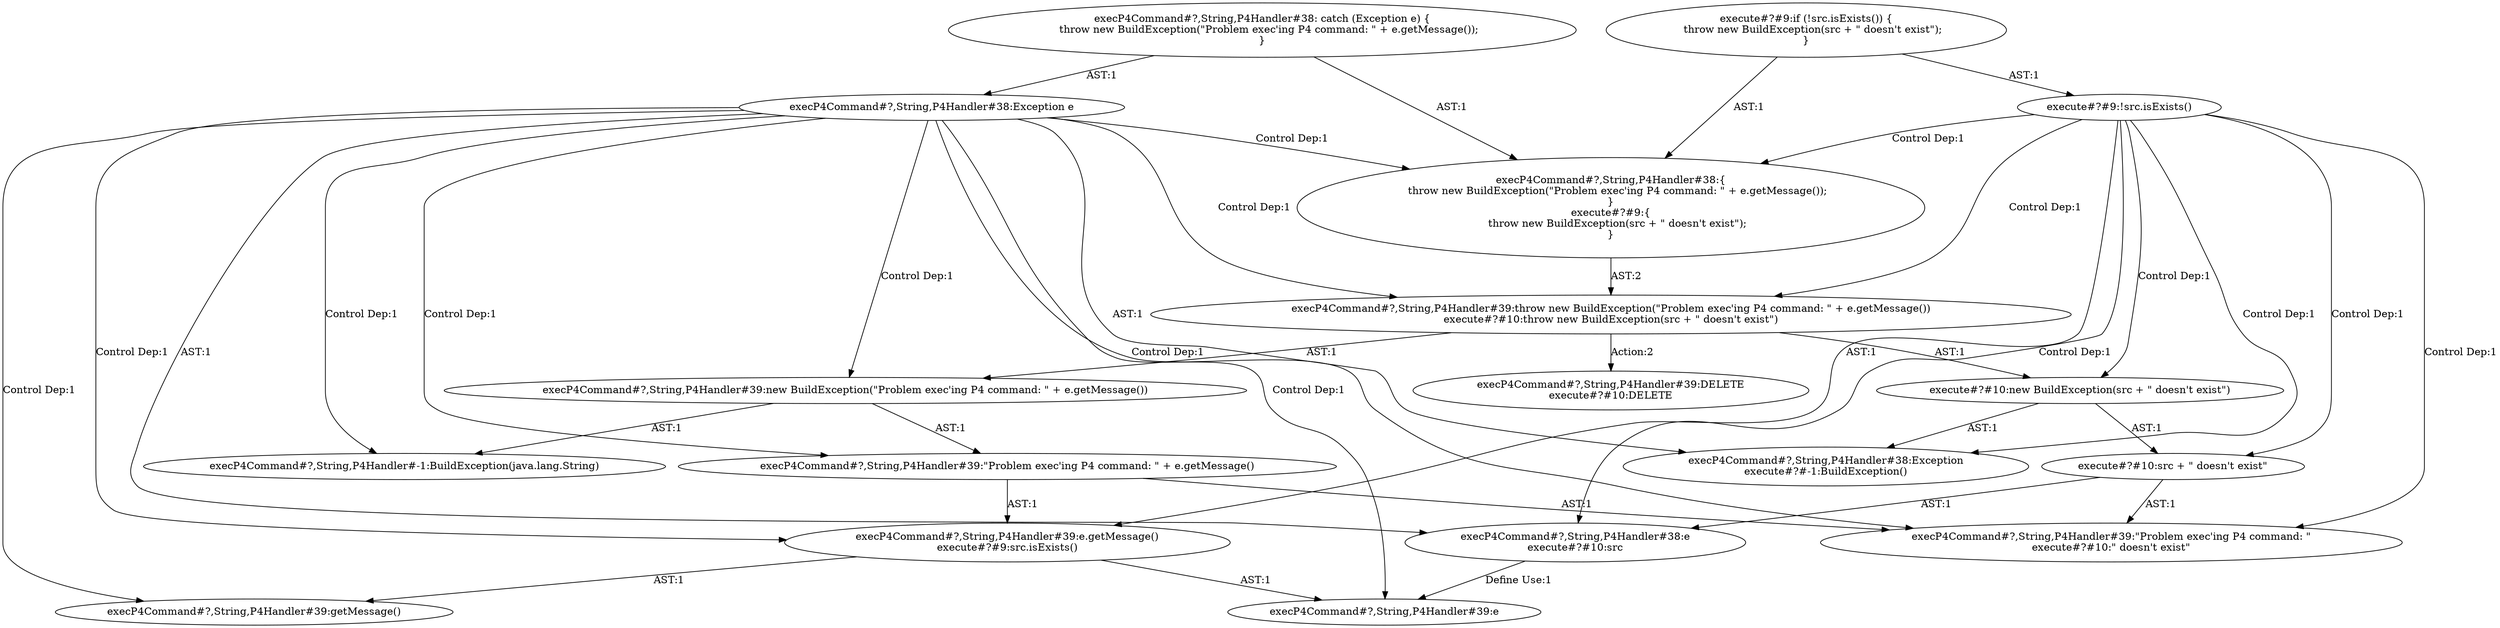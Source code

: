 digraph "Pattern" {
0 [label="execP4Command#?,String,P4Handler#39:DELETE
execute#?#10:DELETE" shape=ellipse]
1 [label="execP4Command#?,String,P4Handler#39:throw new BuildException(\"Problem exec'ing P4 command: \" + e.getMessage())
execute#?#10:throw new BuildException(src + \" doesn't exist\")" shape=ellipse]
2 [label="execP4Command#?,String,P4Handler#38:Exception e" shape=ellipse]
3 [label="execP4Command#?,String,P4Handler#38: catch (Exception e) \{
    throw new BuildException(\"Problem exec'ing P4 command: \" + e.getMessage());
\}" shape=ellipse]
4 [label="execP4Command#?,String,P4Handler#38:e
execute#?#10:src" shape=ellipse]
5 [label="execP4Command#?,String,P4Handler#38:Exception
execute#?#-1:BuildException()" shape=ellipse]
6 [label="execP4Command#?,String,P4Handler#38:\{
    throw new BuildException(\"Problem exec'ing P4 command: \" + e.getMessage());
\}
execute#?#9:\{
    throw new BuildException(src + \" doesn't exist\");
\}" shape=ellipse]
7 [label="execP4Command#?,String,P4Handler#39:new BuildException(\"Problem exec'ing P4 command: \" + e.getMessage())" shape=ellipse]
8 [label="execP4Command#?,String,P4Handler#-1:BuildException(java.lang.String)" shape=ellipse]
9 [label="execP4Command#?,String,P4Handler#39:\"Problem exec'ing P4 command: \" + e.getMessage()" shape=ellipse]
10 [label="execP4Command#?,String,P4Handler#39:\"Problem exec'ing P4 command: \"
execute#?#10:\" doesn't exist\"" shape=ellipse]
11 [label="execP4Command#?,String,P4Handler#39:e.getMessage()
execute#?#9:src.isExists()" shape=ellipse]
12 [label="execP4Command#?,String,P4Handler#39:getMessage()" shape=ellipse]
13 [label="execP4Command#?,String,P4Handler#39:e" shape=ellipse]
14 [label="execute#?#9:!src.isExists()" shape=ellipse]
15 [label="execute#?#9:if (!src.isExists()) \{
    throw new BuildException(src + \" doesn't exist\");
\}" shape=ellipse]
16 [label="execute#?#10:new BuildException(src + \" doesn't exist\")" shape=ellipse]
17 [label="execute#?#10:src + \" doesn't exist\"" shape=ellipse]
1 -> 0 [label="Action:2"];
1 -> 7 [label="AST:1"];
1 -> 16 [label="AST:1"];
2 -> 1 [label="Control Dep:1"];
2 -> 4 [label="AST:1"];
2 -> 5 [label="AST:1"];
2 -> 6 [label="Control Dep:1"];
2 -> 7 [label="Control Dep:1"];
2 -> 8 [label="Control Dep:1"];
2 -> 9 [label="Control Dep:1"];
2 -> 10 [label="Control Dep:1"];
2 -> 11 [label="Control Dep:1"];
2 -> 12 [label="Control Dep:1"];
2 -> 13 [label="Control Dep:1"];
3 -> 2 [label="AST:1"];
3 -> 6 [label="AST:1"];
4 -> 13 [label="Define Use:1"];
6 -> 1 [label="AST:2"];
7 -> 8 [label="AST:1"];
7 -> 9 [label="AST:1"];
9 -> 10 [label="AST:1"];
9 -> 11 [label="AST:1"];
11 -> 13 [label="AST:1"];
11 -> 12 [label="AST:1"];
14 -> 11 [label="AST:1"];
14 -> 6 [label="Control Dep:1"];
14 -> 1 [label="Control Dep:1"];
14 -> 16 [label="Control Dep:1"];
14 -> 5 [label="Control Dep:1"];
14 -> 17 [label="Control Dep:1"];
14 -> 4 [label="Control Dep:1"];
14 -> 10 [label="Control Dep:1"];
15 -> 14 [label="AST:1"];
15 -> 6 [label="AST:1"];
16 -> 5 [label="AST:1"];
16 -> 17 [label="AST:1"];
17 -> 4 [label="AST:1"];
17 -> 10 [label="AST:1"];
}